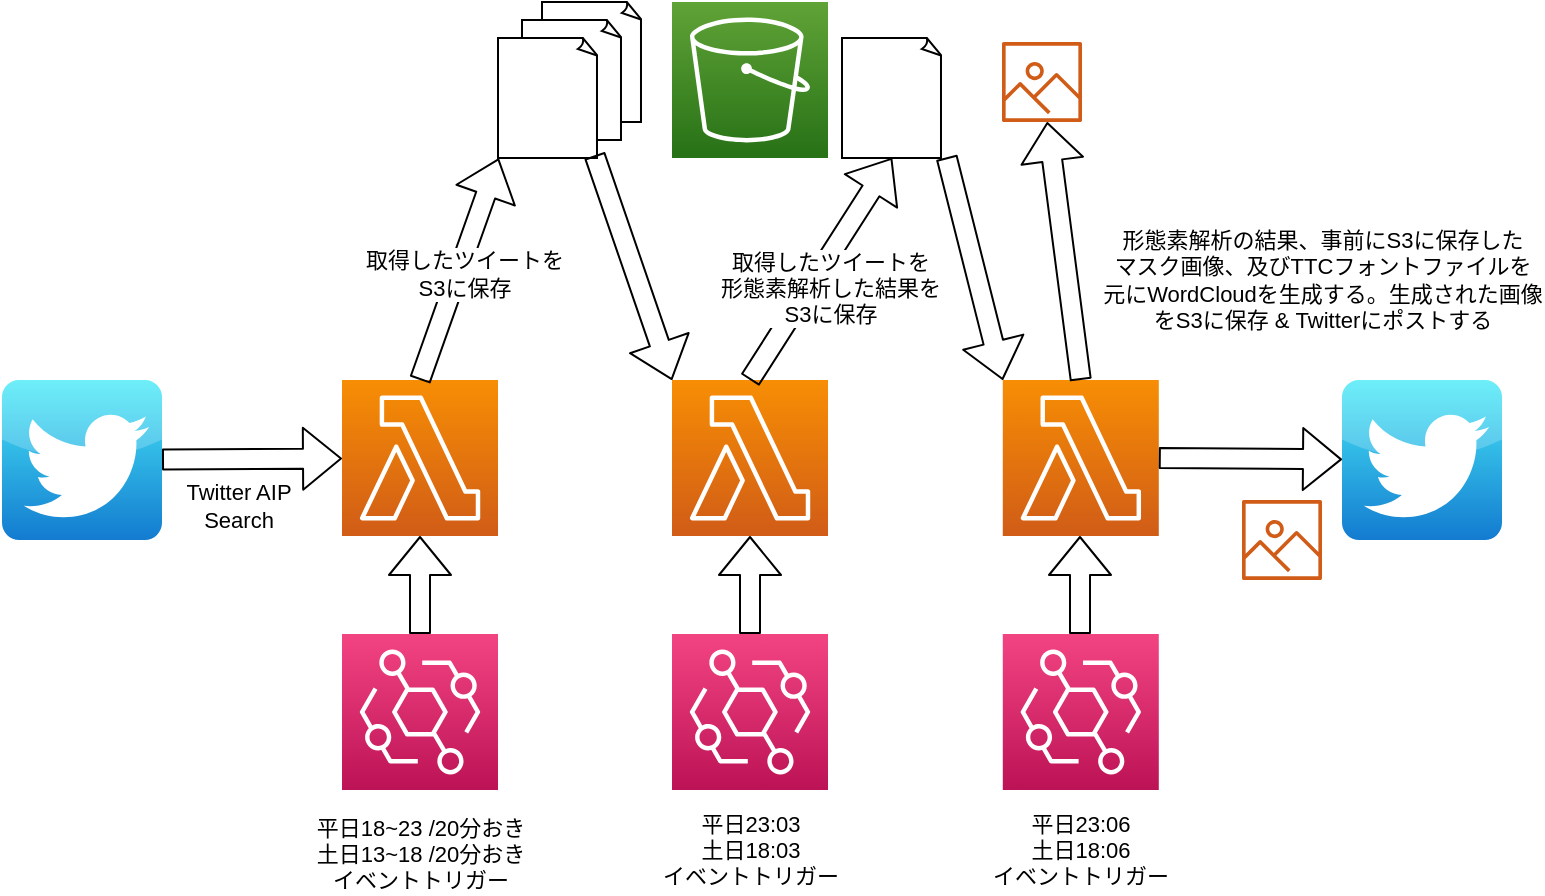 <mxfile>
    <diagram id="3-KSoQa4nNObV2YMimPg" name="Page-1">
        <mxGraphModel dx="1038" dy="670" grid="1" gridSize="10" guides="1" tooltips="1" connect="1" arrows="1" fold="1" page="1" pageScale="1" pageWidth="827" pageHeight="1169" math="0" shadow="0">
            <root>
                <mxCell id="0"/>
                <mxCell id="1" parent="0"/>
                <mxCell id="2" value="" style="dashed=0;outlineConnect=0;html=1;align=center;labelPosition=center;verticalLabelPosition=bottom;verticalAlign=top;shape=mxgraph.webicons.twitter;fillColor=#49EAF7;gradientColor=#137BD0" parent="1" vertex="1">
                    <mxGeometry x="710" y="270" width="80" height="80" as="geometry"/>
                </mxCell>
                <mxCell id="3" value="" style="dashed=0;outlineConnect=0;html=1;align=center;labelPosition=center;verticalLabelPosition=bottom;verticalAlign=top;shape=mxgraph.webicons.twitter;fillColor=#49EAF7;gradientColor=#137BD0" parent="1" vertex="1">
                    <mxGeometry x="40" y="270" width="80" height="80" as="geometry"/>
                </mxCell>
                <mxCell id="5" value="" style="points=[[0,0,0],[0.25,0,0],[0.5,0,0],[0.75,0,0],[1,0,0],[0,1,0],[0.25,1,0],[0.5,1,0],[0.75,1,0],[1,1,0],[0,0.25,0],[0,0.5,0],[0,0.75,0],[1,0.25,0],[1,0.5,0],[1,0.75,0]];outlineConnect=0;fontColor=#232F3E;gradientColor=#60A337;gradientDirection=north;fillColor=#277116;strokeColor=#ffffff;dashed=0;verticalLabelPosition=bottom;verticalAlign=top;align=center;html=1;fontSize=12;fontStyle=0;aspect=fixed;shape=mxgraph.aws4.resourceIcon;resIcon=mxgraph.aws4.s3;" parent="1" vertex="1">
                    <mxGeometry x="375" y="81" width="78" height="78" as="geometry"/>
                </mxCell>
                <mxCell id="6" value="" style="points=[[0,0,0],[0.25,0,0],[0.5,0,0],[0.75,0,0],[1,0,0],[0,1,0],[0.25,1,0],[0.5,1,0],[0.75,1,0],[1,1,0],[0,0.25,0],[0,0.5,0],[0,0.75,0],[1,0.25,0],[1,0.5,0],[1,0.75,0]];outlineConnect=0;fontColor=#232F3E;gradientColor=#F78E04;gradientDirection=north;fillColor=#D05C17;strokeColor=#ffffff;dashed=0;verticalLabelPosition=bottom;verticalAlign=top;align=center;html=1;fontSize=12;fontStyle=0;aspect=fixed;shape=mxgraph.aws4.resourceIcon;resIcon=mxgraph.aws4.lambda;" parent="1" vertex="1">
                    <mxGeometry x="210" y="270" width="78" height="78" as="geometry"/>
                </mxCell>
                <mxCell id="7" value="" style="points=[[0,0,0],[0.25,0,0],[0.5,0,0],[0.75,0,0],[1,0,0],[0,1,0],[0.25,1,0],[0.5,1,0],[0.75,1,0],[1,1,0],[0,0.25,0],[0,0.5,0],[0,0.75,0],[1,0.25,0],[1,0.5,0],[1,0.75,0]];outlineConnect=0;fontColor=#232F3E;gradientColor=#F78E04;gradientDirection=north;fillColor=#D05C17;strokeColor=#ffffff;dashed=0;verticalLabelPosition=bottom;verticalAlign=top;align=center;html=1;fontSize=12;fontStyle=0;aspect=fixed;shape=mxgraph.aws4.resourceIcon;resIcon=mxgraph.aws4.lambda;" parent="1" vertex="1">
                    <mxGeometry x="540.4" y="270" width="78" height="78" as="geometry"/>
                </mxCell>
                <mxCell id="8" value="" style="points=[[0,0,0],[0.25,0,0],[0.5,0,0],[0.75,0,0],[1,0,0],[0,1,0],[0.25,1,0],[0.5,1,0],[0.75,1,0],[1,1,0],[0,0.25,0],[0,0.5,0],[0,0.75,0],[1,0.25,0],[1,0.5,0],[1,0.75,0]];outlineConnect=0;fontColor=#232F3E;gradientColor=#F78E04;gradientDirection=north;fillColor=#D05C17;strokeColor=#ffffff;dashed=0;verticalLabelPosition=bottom;verticalAlign=top;align=center;html=1;fontSize=12;fontStyle=0;aspect=fixed;shape=mxgraph.aws4.resourceIcon;resIcon=mxgraph.aws4.lambda;" parent="1" vertex="1">
                    <mxGeometry x="375" y="270" width="78" height="78" as="geometry"/>
                </mxCell>
                <mxCell id="9" value="" style="points=[[0,0,0],[0.25,0,0],[0.5,0,0],[0.75,0,0],[1,0,0],[0,1,0],[0.25,1,0],[0.5,1,0],[0.75,1,0],[1,1,0],[0,0.25,0],[0,0.5,0],[0,0.75,0],[1,0.25,0],[1,0.5,0],[1,0.75,0]];outlineConnect=0;fontColor=#232F3E;gradientColor=#F34482;gradientDirection=north;fillColor=#BC1356;strokeColor=#ffffff;dashed=0;verticalLabelPosition=bottom;verticalAlign=top;align=center;html=1;fontSize=12;fontStyle=0;aspect=fixed;shape=mxgraph.aws4.resourceIcon;resIcon=mxgraph.aws4.eventbridge;" parent="1" vertex="1">
                    <mxGeometry x="375" y="397" width="78" height="78" as="geometry"/>
                </mxCell>
                <mxCell id="10" value="" style="points=[[0,0,0],[0.25,0,0],[0.5,0,0],[0.75,0,0],[1,0,0],[0,1,0],[0.25,1,0],[0.5,1,0],[0.75,1,0],[1,1,0],[0,0.25,0],[0,0.5,0],[0,0.75,0],[1,0.25,0],[1,0.5,0],[1,0.75,0]];outlineConnect=0;fontColor=#232F3E;gradientColor=#F34482;gradientDirection=north;fillColor=#BC1356;strokeColor=#ffffff;dashed=0;verticalLabelPosition=bottom;verticalAlign=top;align=center;html=1;fontSize=12;fontStyle=0;aspect=fixed;shape=mxgraph.aws4.resourceIcon;resIcon=mxgraph.aws4.eventbridge;" parent="1" vertex="1">
                    <mxGeometry x="210" y="397" width="78" height="78" as="geometry"/>
                </mxCell>
                <mxCell id="11" value="" style="points=[[0,0,0],[0.25,0,0],[0.5,0,0],[0.75,0,0],[1,0,0],[0,1,0],[0.25,1,0],[0.5,1,0],[0.75,1,0],[1,1,0],[0,0.25,0],[0,0.5,0],[0,0.75,0],[1,0.25,0],[1,0.5,0],[1,0.75,0]];outlineConnect=0;fontColor=#232F3E;gradientColor=#F34482;gradientDirection=north;fillColor=#BC1356;strokeColor=#ffffff;dashed=0;verticalLabelPosition=bottom;verticalAlign=top;align=center;html=1;fontSize=12;fontStyle=0;aspect=fixed;shape=mxgraph.aws4.resourceIcon;resIcon=mxgraph.aws4.eventbridge;" parent="1" vertex="1">
                    <mxGeometry x="540.4" y="397" width="78" height="78" as="geometry"/>
                </mxCell>
                <mxCell id="12" value="" style="shape=flexArrow;endArrow=classic;html=1;" parent="1" source="3" target="6" edge="1">
                    <mxGeometry width="50" height="50" relative="1" as="geometry">
                        <mxPoint x="390" y="370" as="sourcePoint"/>
                        <mxPoint x="440" y="320" as="targetPoint"/>
                    </mxGeometry>
                </mxCell>
                <mxCell id="13" value="Twitter AIP&lt;br&gt;Search" style="edgeLabel;html=1;align=center;verticalAlign=middle;resizable=0;points=[];" parent="12" vertex="1" connectable="0">
                    <mxGeometry x="0.074" y="-4" relative="1" as="geometry">
                        <mxPoint x="-11.02" y="19.52" as="offset"/>
                    </mxGeometry>
                </mxCell>
                <mxCell id="14" value="平日18~23 /20分おき&lt;br&gt;土日13~18 /20分おき&lt;br&gt;イベントトリガー" style="shape=flexArrow;endArrow=classic;html=1;exitX=0.5;exitY=0;exitDx=0;exitDy=0;exitPerimeter=0;entryX=0.5;entryY=1;entryDx=0;entryDy=0;entryPerimeter=0;" parent="1" source="10" target="6" edge="1">
                    <mxGeometry x="-1" y="-110" width="50" height="50" relative="1" as="geometry">
                        <mxPoint x="390" y="360" as="sourcePoint"/>
                        <mxPoint x="440" y="310" as="targetPoint"/>
                        <mxPoint x="-110" y="110" as="offset"/>
                    </mxGeometry>
                </mxCell>
                <mxCell id="16" value="" style="whiteSpace=wrap;html=1;shape=mxgraph.basic.document" parent="1" vertex="1">
                    <mxGeometry x="310" y="81" width="50" height="60" as="geometry"/>
                </mxCell>
                <mxCell id="17" value="" style="whiteSpace=wrap;html=1;shape=mxgraph.basic.document" parent="1" vertex="1">
                    <mxGeometry x="300" y="90" width="50" height="60" as="geometry"/>
                </mxCell>
                <mxCell id="18" value="" style="whiteSpace=wrap;html=1;shape=mxgraph.basic.document" parent="1" vertex="1">
                    <mxGeometry x="288" y="99" width="50" height="60" as="geometry"/>
                </mxCell>
                <mxCell id="19" value="" style="shape=flexArrow;endArrow=classic;html=1;exitX=0.5;exitY=0;exitDx=0;exitDy=0;exitPerimeter=0;entryX=0.007;entryY=1.003;entryDx=0;entryDy=0;entryPerimeter=0;" parent="1" source="6" target="18" edge="1">
                    <mxGeometry width="50" height="50" relative="1" as="geometry">
                        <mxPoint x="260" y="250" as="sourcePoint"/>
                        <mxPoint x="310" y="200" as="targetPoint"/>
                    </mxGeometry>
                </mxCell>
                <mxCell id="20" value="取得したツイートを&lt;br&gt;S3に保存" style="edgeLabel;html=1;align=center;verticalAlign=middle;resizable=0;points=[];" parent="19" vertex="1" connectable="0">
                    <mxGeometry x="-0.01" y="-3" relative="1" as="geometry">
                        <mxPoint as="offset"/>
                    </mxGeometry>
                </mxCell>
                <mxCell id="23" value="平日23:03&lt;br&gt;土日18:03&lt;br&gt;イベントトリガー" style="shape=flexArrow;endArrow=classic;html=1;exitX=0.5;exitY=0;exitDx=0;exitDy=0;exitPerimeter=0;entryX=0.5;entryY=1;entryDx=0;entryDy=0;entryPerimeter=0;" parent="1" edge="1">
                    <mxGeometry x="-1" y="-108" width="50" height="50" relative="1" as="geometry">
                        <mxPoint x="414" y="397" as="sourcePoint"/>
                        <mxPoint x="414" y="348" as="targetPoint"/>
                        <mxPoint x="-108" y="108" as="offset"/>
                    </mxGeometry>
                </mxCell>
                <mxCell id="24" value="平日23:06&lt;br&gt;土日18:06&lt;br&gt;イベントトリガー" style="shape=flexArrow;endArrow=classic;html=1;exitX=0.5;exitY=0;exitDx=0;exitDy=0;exitPerimeter=0;entryX=0.5;entryY=1;entryDx=0;entryDy=0;entryPerimeter=0;" parent="1" edge="1">
                    <mxGeometry x="-1" y="-108" width="50" height="50" relative="1" as="geometry">
                        <mxPoint x="579" y="397" as="sourcePoint"/>
                        <mxPoint x="579" y="348" as="targetPoint"/>
                        <mxPoint x="-108" y="108" as="offset"/>
                    </mxGeometry>
                </mxCell>
                <mxCell id="25" value="" style="shape=flexArrow;endArrow=classic;html=1;entryX=0.5;entryY=1;entryDx=0;entryDy=0;entryPerimeter=0;exitX=0.5;exitY=0;exitDx=0;exitDy=0;exitPerimeter=0;" parent="1" source="8" target="27" edge="1">
                    <mxGeometry width="50" height="50" relative="1" as="geometry">
                        <mxPoint x="710" y="170" as="sourcePoint"/>
                        <mxPoint x="760" y="120" as="targetPoint"/>
                    </mxGeometry>
                </mxCell>
                <mxCell id="29" value="取得したツイートを&lt;br&gt;形態素解析した結果を&lt;br&gt;S3に保存" style="edgeLabel;html=1;align=center;verticalAlign=middle;resizable=0;points=[];" parent="25" vertex="1" connectable="0">
                    <mxGeometry x="0.158" y="-2" relative="1" as="geometry">
                        <mxPoint x="-3.5" y="17.49" as="offset"/>
                    </mxGeometry>
                </mxCell>
                <mxCell id="26" value="" style="shape=flexArrow;endArrow=classic;html=1;exitX=0.967;exitY=0.978;exitDx=0;exitDy=0;exitPerimeter=0;entryX=0;entryY=0;entryDx=0;entryDy=0;entryPerimeter=0;" parent="1" source="18" target="8" edge="1">
                    <mxGeometry width="50" height="50" relative="1" as="geometry">
                        <mxPoint x="389" y="230" as="sourcePoint"/>
                        <mxPoint x="439" y="180" as="targetPoint"/>
                    </mxGeometry>
                </mxCell>
                <mxCell id="27" value="" style="whiteSpace=wrap;html=1;shape=mxgraph.basic.document" parent="1" vertex="1">
                    <mxGeometry x="460" y="99" width="50" height="60" as="geometry"/>
                </mxCell>
                <mxCell id="30" value="" style="shape=flexArrow;endArrow=classic;html=1;exitX=1;exitY=0.5;exitDx=0;exitDy=0;exitPerimeter=0;" parent="1" source="7" target="2" edge="1">
                    <mxGeometry width="50" height="50" relative="1" as="geometry">
                        <mxPoint x="640" y="310" as="sourcePoint"/>
                        <mxPoint x="690" y="260" as="targetPoint"/>
                    </mxGeometry>
                </mxCell>
                <mxCell id="31" value="形態素解析の結果、事前にS3に保存した&lt;br&gt;マスク画像、及びTTCフォントファイルを&lt;br&gt;元にWordCloudを生成する。生成された画像&lt;br&gt;をS3に保存 &amp;amp; Twitterにポストする" style="shape=flexArrow;endArrow=classic;html=1;exitX=1.047;exitY=0.994;exitDx=0;exitDy=0;exitPerimeter=0;entryX=0;entryY=0;entryDx=0;entryDy=0;entryPerimeter=0;" parent="1" source="27" target="7" edge="1">
                    <mxGeometry x="0.835" y="167" width="50" height="50" relative="1" as="geometry">
                        <mxPoint x="590" y="191" as="sourcePoint"/>
                        <mxPoint x="640" y="141" as="targetPoint"/>
                        <mxPoint as="offset"/>
                    </mxGeometry>
                </mxCell>
                <mxCell id="33" value="" style="outlineConnect=0;fontColor=#232F3E;gradientColor=none;fillColor=#D05C17;strokeColor=none;dashed=0;verticalLabelPosition=bottom;verticalAlign=top;align=center;html=1;fontSize=12;fontStyle=0;aspect=fixed;pointerEvents=1;shape=mxgraph.aws4.container_registry_image;" parent="1" vertex="1">
                    <mxGeometry x="540" y="101" width="40" height="40" as="geometry"/>
                </mxCell>
                <mxCell id="32" value="" style="outlineConnect=0;fontColor=#232F3E;gradientColor=none;fillColor=#D05C17;strokeColor=none;dashed=0;verticalLabelPosition=bottom;verticalAlign=top;align=center;html=1;fontSize=12;fontStyle=0;aspect=fixed;pointerEvents=1;shape=mxgraph.aws4.container_registry_image;" parent="1" vertex="1">
                    <mxGeometry x="660" y="330" width="40" height="40" as="geometry"/>
                </mxCell>
                <mxCell id="36" value="" style="shape=flexArrow;endArrow=classic;html=1;exitX=0.5;exitY=0;exitDx=0;exitDy=0;exitPerimeter=0;" parent="1" source="7" target="33" edge="1">
                    <mxGeometry width="50" height="50" relative="1" as="geometry">
                        <mxPoint x="390" y="290" as="sourcePoint"/>
                        <mxPoint x="440" y="240" as="targetPoint"/>
                    </mxGeometry>
                </mxCell>
            </root>
        </mxGraphModel>
    </diagram>
</mxfile>
